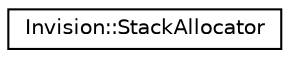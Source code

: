digraph "Graphical Class Hierarchy"
{
 // LATEX_PDF_SIZE
  edge [fontname="Helvetica",fontsize="10",labelfontname="Helvetica",labelfontsize="10"];
  node [fontname="Helvetica",fontsize="10",shape=record];
  rankdir="LR";
  Node0 [label="Invision::StackAllocator",height=0.2,width=0.4,color="black", fillcolor="white", style="filled",URL="$class_invision_1_1_stack_allocator.html",tooltip=" "];
}
